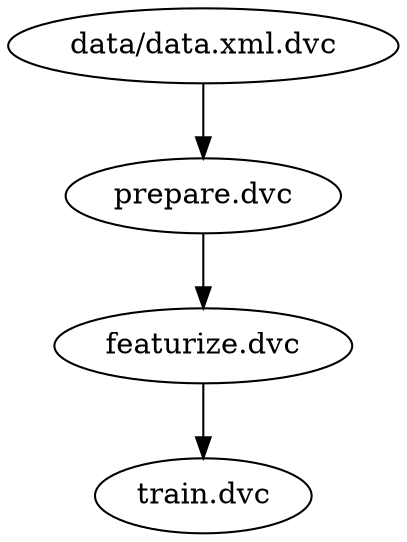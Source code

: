strict digraph  {
"featurize.dvc";
"train.dvc";
"prepare.dvc";
"data/data.xml.dvc";
"featurize.dvc" -> "train.dvc";
"prepare.dvc" -> "featurize.dvc";
"data/data.xml.dvc" -> "prepare.dvc";
}
